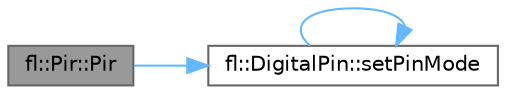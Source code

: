 digraph "fl::Pir::Pir"
{
 // LATEX_PDF_SIZE
  bgcolor="transparent";
  edge [fontname=Helvetica,fontsize=10,labelfontname=Helvetica,labelfontsize=10];
  node [fontname=Helvetica,fontsize=10,shape=box,height=0.2,width=0.4];
  rankdir="LR";
  Node1 [id="Node000001",label="fl::Pir::Pir",height=0.2,width=0.4,color="gray40", fillcolor="grey60", style="filled", fontcolor="black",tooltip=" "];
  Node1 -> Node2 [id="edge1_Node000001_Node000002",color="steelblue1",style="solid",tooltip=" "];
  Node2 [id="Node000002",label="fl::DigitalPin::setPinMode",height=0.2,width=0.4,color="grey40", fillcolor="white", style="filled",URL="$d0/d32/classfl_1_1_digital_pin.html#a7acf0bf85158dcf75365adb3ba55f3cc",tooltip=" "];
  Node2 -> Node2 [id="edge2_Node000002_Node000002",color="steelblue1",style="solid",tooltip=" "];
}
